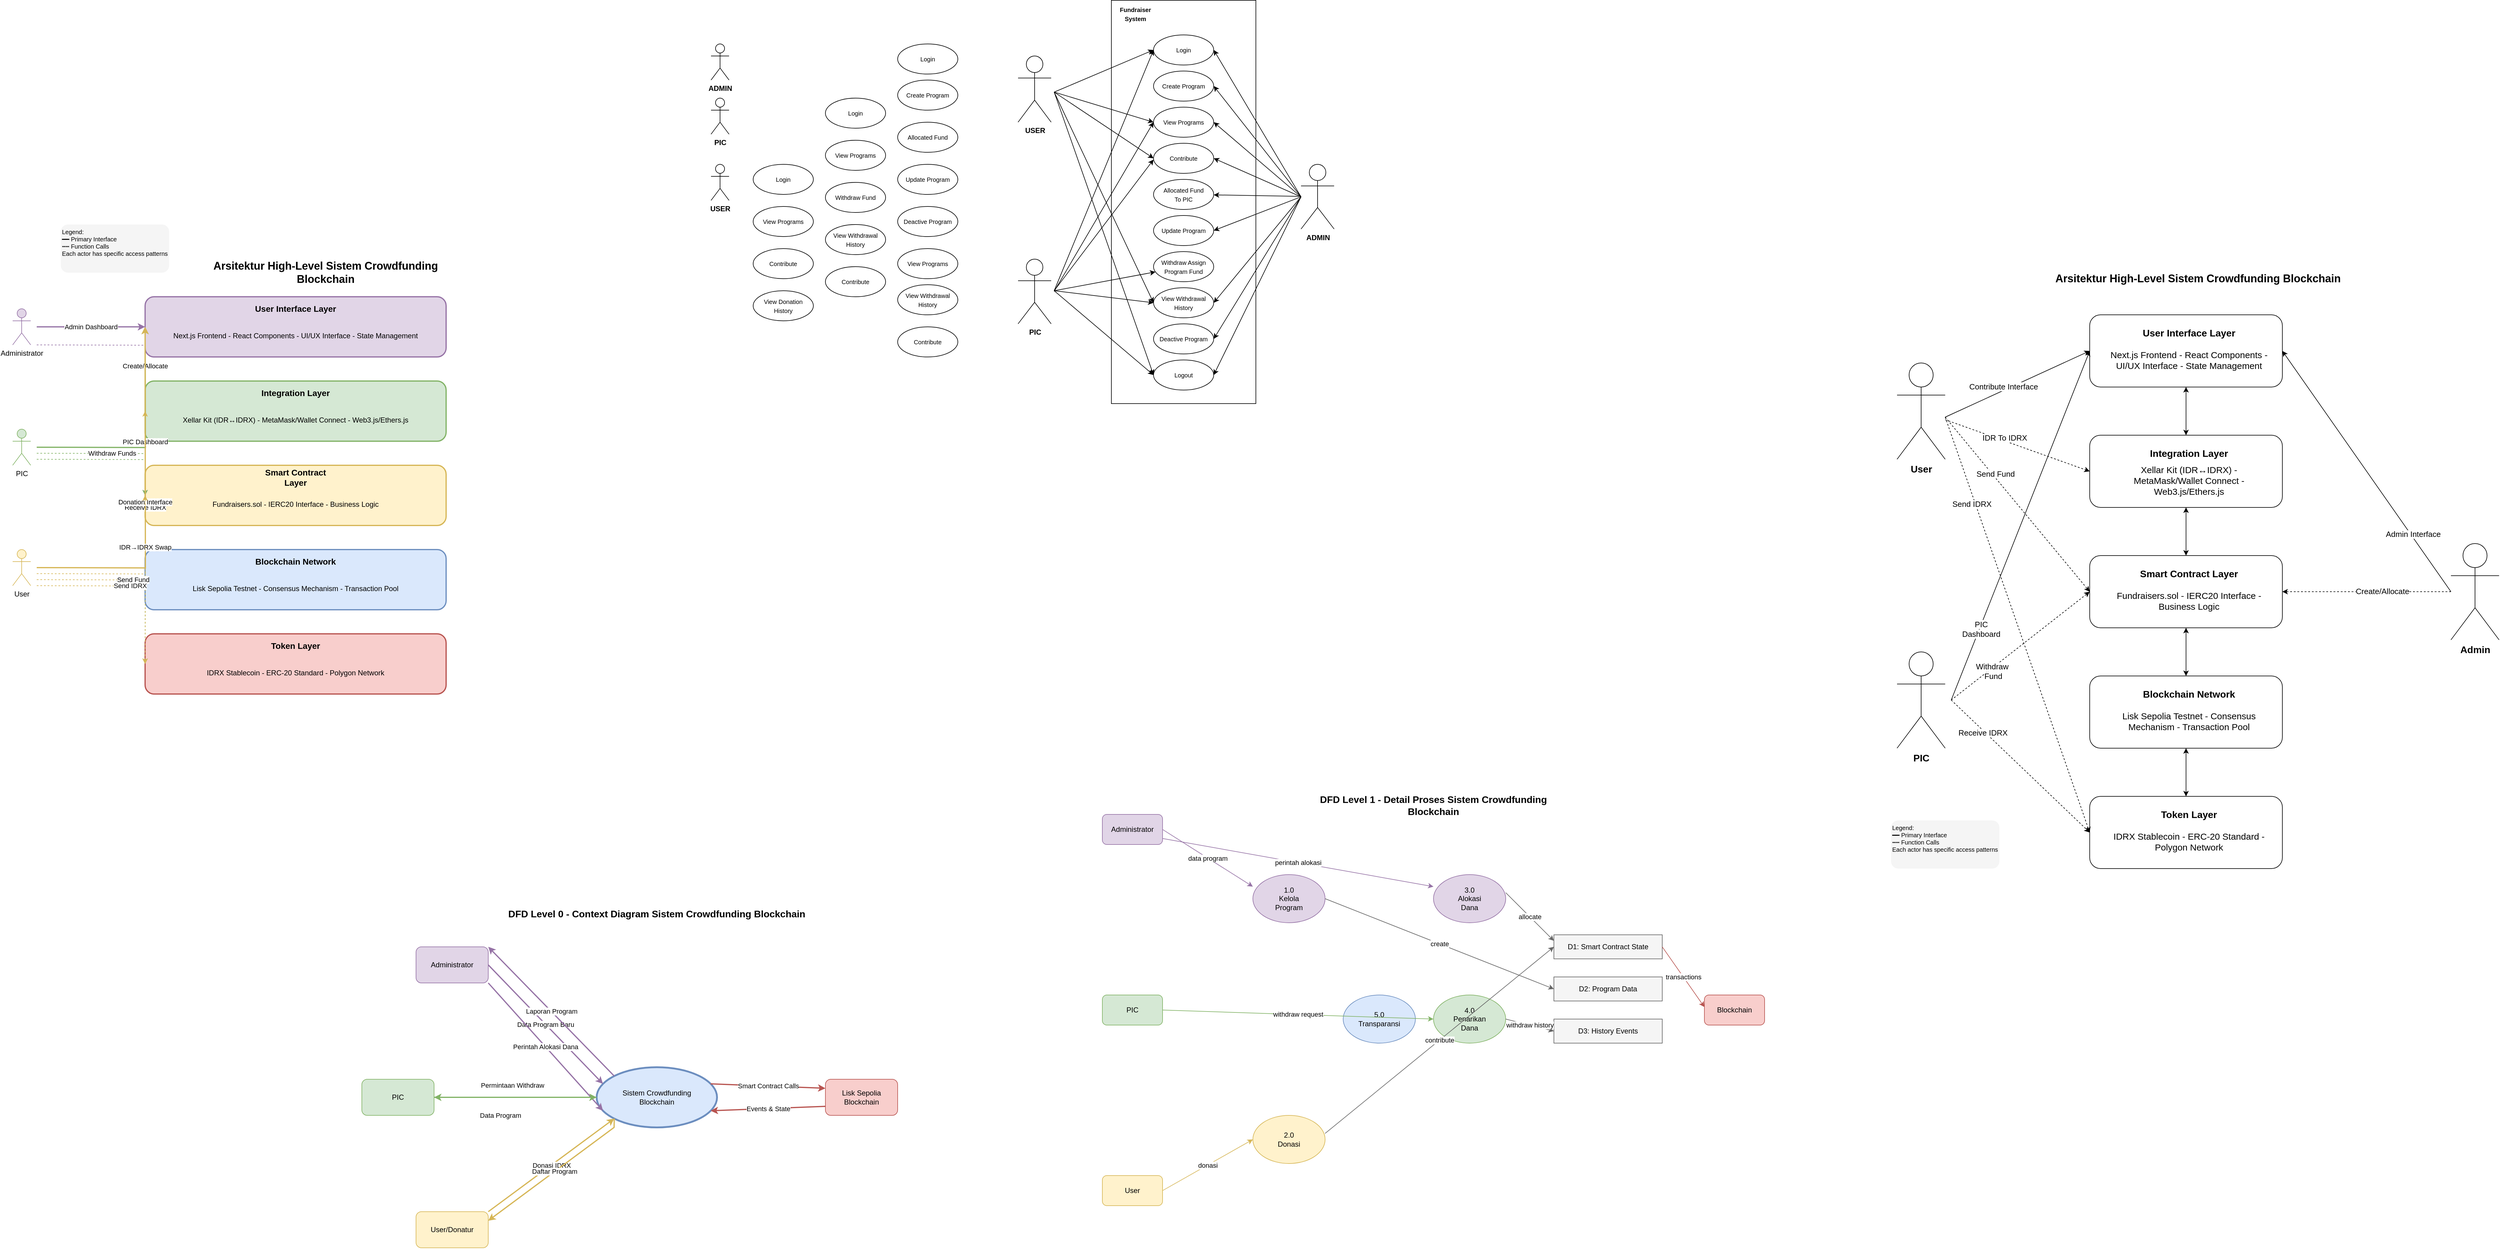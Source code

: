 <mxfile version="27.2.0">
  <diagram name="Page-1" id="a69ojggOQrLxw5PIlHlf">
    <mxGraphModel dx="3215" dy="3785" grid="1" gridSize="10" guides="1" tooltips="1" connect="1" arrows="1" fold="1" page="1" pageScale="1" pageWidth="1100" pageHeight="850" math="0" shadow="0">
      <root>
        <mxCell id="0" />
        <mxCell id="1" parent="0" />
        <mxCell id="KpohPWfmBzLDAnukmlFw-1" value="&lt;b&gt;ADMIN&lt;/b&gt;" style="shape=umlActor;verticalLabelPosition=bottom;verticalAlign=top;html=1;outlineConnect=0;" vertex="1" parent="1">
          <mxGeometry x="330" y="170" width="30" height="60" as="geometry" />
        </mxCell>
        <mxCell id="KpohPWfmBzLDAnukmlFw-2" value="&lt;b&gt;PIC&lt;/b&gt;" style="shape=umlActor;verticalLabelPosition=bottom;verticalAlign=top;html=1;outlineConnect=0;" vertex="1" parent="1">
          <mxGeometry x="330" y="260" width="30" height="60" as="geometry" />
        </mxCell>
        <mxCell id="KpohPWfmBzLDAnukmlFw-3" value="&lt;b&gt;USER&lt;/b&gt;" style="shape=umlActor;verticalLabelPosition=bottom;verticalAlign=top;html=1;outlineConnect=0;" vertex="1" parent="1">
          <mxGeometry x="330" y="370" width="30" height="60" as="geometry" />
        </mxCell>
        <mxCell id="KpohPWfmBzLDAnukmlFw-4" value="&lt;font style=&quot;font-size: 10px;&quot;&gt;View Programs&lt;/font&gt;" style="ellipse;whiteSpace=wrap;html=1;" vertex="1" parent="1">
          <mxGeometry x="400" y="440" width="100" height="50" as="geometry" />
        </mxCell>
        <mxCell id="KpohPWfmBzLDAnukmlFw-5" value="&lt;font style=&quot;font-size: 10px;&quot;&gt;Contribute&lt;/font&gt;" style="ellipse;whiteSpace=wrap;html=1;" vertex="1" parent="1">
          <mxGeometry x="400" y="510" width="100" height="50" as="geometry" />
        </mxCell>
        <mxCell id="KpohPWfmBzLDAnukmlFw-6" value="&lt;font style=&quot;font-size: 10px;&quot;&gt;View Donation&lt;/font&gt;&lt;div&gt;&lt;font style=&quot;font-size: 10px;&quot;&gt;History&lt;/font&gt;&lt;/div&gt;" style="ellipse;whiteSpace=wrap;html=1;" vertex="1" parent="1">
          <mxGeometry x="400" y="580" width="100" height="50" as="geometry" />
        </mxCell>
        <mxCell id="KpohPWfmBzLDAnukmlFw-7" value="&lt;font style=&quot;font-size: 10px;&quot;&gt;Login&lt;/font&gt;" style="ellipse;whiteSpace=wrap;html=1;" vertex="1" parent="1">
          <mxGeometry x="400" y="370" width="100" height="50" as="geometry" />
        </mxCell>
        <mxCell id="KpohPWfmBzLDAnukmlFw-8" value="&lt;font style=&quot;font-size: 10px;&quot;&gt;Login&lt;/font&gt;" style="ellipse;whiteSpace=wrap;html=1;" vertex="1" parent="1">
          <mxGeometry x="520" y="260" width="100" height="50" as="geometry" />
        </mxCell>
        <mxCell id="KpohPWfmBzLDAnukmlFw-9" value="&lt;font style=&quot;font-size: 10px;&quot;&gt;View Programs&lt;/font&gt;" style="ellipse;whiteSpace=wrap;html=1;" vertex="1" parent="1">
          <mxGeometry x="520" y="330" width="100" height="50" as="geometry" />
        </mxCell>
        <mxCell id="KpohPWfmBzLDAnukmlFw-10" value="&lt;font style=&quot;font-size: 10px;&quot;&gt;Withdraw Fund&lt;/font&gt;" style="ellipse;whiteSpace=wrap;html=1;" vertex="1" parent="1">
          <mxGeometry x="520" y="400" width="100" height="50" as="geometry" />
        </mxCell>
        <mxCell id="KpohPWfmBzLDAnukmlFw-11" value="&lt;font style=&quot;font-size: 10px;&quot;&gt;View Withdrawal&lt;/font&gt;&lt;div&gt;&lt;font style=&quot;font-size: 10px;&quot;&gt;History&lt;/font&gt;&lt;/div&gt;" style="ellipse;whiteSpace=wrap;html=1;" vertex="1" parent="1">
          <mxGeometry x="520" y="470" width="100" height="50" as="geometry" />
        </mxCell>
        <mxCell id="KpohPWfmBzLDAnukmlFw-12" value="&lt;font style=&quot;font-size: 10px;&quot;&gt;Login&lt;/font&gt;" style="ellipse;whiteSpace=wrap;html=1;" vertex="1" parent="1">
          <mxGeometry x="640" y="170" width="100" height="50" as="geometry" />
        </mxCell>
        <mxCell id="KpohPWfmBzLDAnukmlFw-13" value="&lt;font style=&quot;font-size: 10px;&quot;&gt;Create Program&lt;/font&gt;" style="ellipse;whiteSpace=wrap;html=1;" vertex="1" parent="1">
          <mxGeometry x="640" y="230" width="100" height="50" as="geometry" />
        </mxCell>
        <mxCell id="KpohPWfmBzLDAnukmlFw-14" value="&lt;font style=&quot;font-size: 10px;&quot;&gt;Allocated Fund&lt;/font&gt;" style="ellipse;whiteSpace=wrap;html=1;" vertex="1" parent="1">
          <mxGeometry x="640" y="300" width="100" height="50" as="geometry" />
        </mxCell>
        <mxCell id="KpohPWfmBzLDAnukmlFw-15" value="&lt;font style=&quot;font-size: 10px;&quot;&gt;Update Program&lt;/font&gt;" style="ellipse;whiteSpace=wrap;html=1;" vertex="1" parent="1">
          <mxGeometry x="640" y="370" width="100" height="50" as="geometry" />
        </mxCell>
        <mxCell id="KpohPWfmBzLDAnukmlFw-16" value="&lt;font style=&quot;font-size: 10px;&quot;&gt;Deactive Program&lt;/font&gt;" style="ellipse;whiteSpace=wrap;html=1;" vertex="1" parent="1">
          <mxGeometry x="640" y="440" width="100" height="50" as="geometry" />
        </mxCell>
        <mxCell id="KpohPWfmBzLDAnukmlFw-17" value="&lt;font style=&quot;font-size: 10px;&quot;&gt;View Withdrawal&lt;/font&gt;&lt;div&gt;&lt;font style=&quot;font-size: 10px;&quot;&gt;History&lt;/font&gt;&lt;/div&gt;" style="ellipse;whiteSpace=wrap;html=1;" vertex="1" parent="1">
          <mxGeometry x="640" y="570" width="100" height="50" as="geometry" />
        </mxCell>
        <mxCell id="KpohPWfmBzLDAnukmlFw-18" value="&lt;font style=&quot;font-size: 10px;&quot;&gt;View Programs&lt;/font&gt;" style="ellipse;whiteSpace=wrap;html=1;" vertex="1" parent="1">
          <mxGeometry x="640" y="510" width="100" height="50" as="geometry" />
        </mxCell>
        <mxCell id="KpohPWfmBzLDAnukmlFw-19" value="&lt;font style=&quot;font-size: 10px;&quot;&gt;Contribute&lt;/font&gt;" style="ellipse;whiteSpace=wrap;html=1;" vertex="1" parent="1">
          <mxGeometry x="520" y="540" width="100" height="50" as="geometry" />
        </mxCell>
        <mxCell id="KpohPWfmBzLDAnukmlFw-20" value="&lt;font style=&quot;font-size: 10px;&quot;&gt;Contribute&lt;/font&gt;" style="ellipse;whiteSpace=wrap;html=1;" vertex="1" parent="1">
          <mxGeometry x="640" y="640" width="100" height="50" as="geometry" />
        </mxCell>
        <mxCell id="KpohPWfmBzLDAnukmlFw-25" value="" style="rounded=0;whiteSpace=wrap;html=1;rotation=90;" vertex="1" parent="1">
          <mxGeometry x="780" y="312.51" width="670" height="240" as="geometry" />
        </mxCell>
        <mxCell id="KpohPWfmBzLDAnukmlFw-26" value="&lt;font style=&quot;font-size: 10px;&quot;&gt;Login&lt;/font&gt;" style="ellipse;whiteSpace=wrap;html=1;" vertex="1" parent="1">
          <mxGeometry x="1064.99" y="155" width="100" height="50" as="geometry" />
        </mxCell>
        <mxCell id="KpohPWfmBzLDAnukmlFw-27" value="&lt;font style=&quot;font-size: 10px;&quot;&gt;Create Program&lt;/font&gt;" style="ellipse;whiteSpace=wrap;html=1;" vertex="1" parent="1">
          <mxGeometry x="1064.99" y="215" width="100" height="50" as="geometry" />
        </mxCell>
        <mxCell id="KpohPWfmBzLDAnukmlFw-28" value="&lt;font style=&quot;font-size: 10px;&quot;&gt;View Programs&lt;/font&gt;" style="ellipse;whiteSpace=wrap;html=1;" vertex="1" parent="1">
          <mxGeometry x="1064.99" y="275" width="100" height="50" as="geometry" />
        </mxCell>
        <mxCell id="KpohPWfmBzLDAnukmlFw-29" value="&lt;font style=&quot;font-size: 10px;&quot;&gt;Contribute&lt;/font&gt;" style="ellipse;whiteSpace=wrap;html=1;" vertex="1" parent="1">
          <mxGeometry x="1065" y="335" width="100" height="50" as="geometry" />
        </mxCell>
        <mxCell id="KpohPWfmBzLDAnukmlFw-30" value="&lt;font style=&quot;font-size: 10px;&quot;&gt;Allocated Fund&lt;/font&gt;&lt;div&gt;&lt;span style=&quot;font-size: 10px;&quot;&gt;To PIC&lt;/span&gt;&lt;/div&gt;" style="ellipse;whiteSpace=wrap;html=1;" vertex="1" parent="1">
          <mxGeometry x="1064.99" y="395" width="100" height="50" as="geometry" />
        </mxCell>
        <mxCell id="KpohPWfmBzLDAnukmlFw-33" value="&lt;font style=&quot;font-size: 10px;&quot;&gt;Update Program&lt;/font&gt;" style="ellipse;whiteSpace=wrap;html=1;" vertex="1" parent="1">
          <mxGeometry x="1065" y="455" width="100" height="50" as="geometry" />
        </mxCell>
        <mxCell id="KpohPWfmBzLDAnukmlFw-34" value="&lt;font style=&quot;font-size: 10px;&quot;&gt;Withdraw Assign Program Fund&lt;/font&gt;" style="ellipse;whiteSpace=wrap;html=1;" vertex="1" parent="1">
          <mxGeometry x="1064.99" y="515" width="100" height="50" as="geometry" />
        </mxCell>
        <mxCell id="KpohPWfmBzLDAnukmlFw-36" value="&lt;font style=&quot;font-size: 10px;&quot;&gt;View Withdrawal&lt;/font&gt;&lt;div&gt;&lt;font style=&quot;font-size: 10px;&quot;&gt;History&lt;/font&gt;&lt;/div&gt;" style="ellipse;whiteSpace=wrap;html=1;" vertex="1" parent="1">
          <mxGeometry x="1064.99" y="575" width="100" height="50" as="geometry" />
        </mxCell>
        <mxCell id="KpohPWfmBzLDAnukmlFw-37" value="&lt;font style=&quot;font-size: 10px;&quot;&gt;Deactive Program&lt;/font&gt;" style="ellipse;whiteSpace=wrap;html=1;" vertex="1" parent="1">
          <mxGeometry x="1064.99" y="635" width="100" height="50" as="geometry" />
        </mxCell>
        <mxCell id="KpohPWfmBzLDAnukmlFw-38" value="&lt;font style=&quot;font-size: 10px;&quot;&gt;Logout&lt;/font&gt;" style="ellipse;whiteSpace=wrap;html=1;" vertex="1" parent="1">
          <mxGeometry x="1064.99" y="695" width="100" height="50" as="geometry" />
        </mxCell>
        <mxCell id="KpohPWfmBzLDAnukmlFw-39" value="&lt;b&gt;&lt;font style=&quot;font-size: 10px;&quot;&gt;Fundraiser System&lt;/font&gt;&lt;/b&gt;" style="text;html=1;align=center;verticalAlign=middle;whiteSpace=wrap;rounded=0;" vertex="1" parent="1">
          <mxGeometry x="1004.99" y="105" width="60" height="30" as="geometry" />
        </mxCell>
        <mxCell id="KpohPWfmBzLDAnukmlFw-48" style="rounded=0;orthogonalLoop=1;jettySize=auto;html=1;entryX=1;entryY=0.5;entryDx=0;entryDy=0;" edge="1" parent="1" target="KpohPWfmBzLDAnukmlFw-26">
          <mxGeometry relative="1" as="geometry">
            <mxPoint x="1310" y="424" as="sourcePoint" />
          </mxGeometry>
        </mxCell>
        <mxCell id="KpohPWfmBzLDAnukmlFw-49" style="rounded=0;orthogonalLoop=1;jettySize=auto;html=1;entryX=1;entryY=0.5;entryDx=0;entryDy=0;" edge="1" parent="1" target="KpohPWfmBzLDAnukmlFw-27">
          <mxGeometry relative="1" as="geometry">
            <mxPoint x="1310" y="424" as="sourcePoint" />
          </mxGeometry>
        </mxCell>
        <mxCell id="KpohPWfmBzLDAnukmlFw-51" style="rounded=0;orthogonalLoop=1;jettySize=auto;html=1;entryX=1;entryY=0.5;entryDx=0;entryDy=0;" edge="1" parent="1" target="KpohPWfmBzLDAnukmlFw-29">
          <mxGeometry relative="1" as="geometry">
            <mxPoint x="1310" y="424" as="sourcePoint" />
          </mxGeometry>
        </mxCell>
        <mxCell id="KpohPWfmBzLDAnukmlFw-52" style="rounded=0;orthogonalLoop=1;jettySize=auto;html=1;" edge="1" parent="1" source="KpohPWfmBzLDAnukmlFw-41" target="KpohPWfmBzLDAnukmlFw-30">
          <mxGeometry relative="1" as="geometry" />
        </mxCell>
        <mxCell id="KpohPWfmBzLDAnukmlFw-53" style="rounded=0;orthogonalLoop=1;jettySize=auto;html=1;entryX=1;entryY=0.5;entryDx=0;entryDy=0;" edge="1" parent="1" target="KpohPWfmBzLDAnukmlFw-33">
          <mxGeometry relative="1" as="geometry">
            <mxPoint x="1310" y="424" as="sourcePoint" />
          </mxGeometry>
        </mxCell>
        <mxCell id="KpohPWfmBzLDAnukmlFw-54" style="rounded=0;orthogonalLoop=1;jettySize=auto;html=1;entryX=1;entryY=0.5;entryDx=0;entryDy=0;" edge="1" parent="1" target="KpohPWfmBzLDAnukmlFw-36">
          <mxGeometry relative="1" as="geometry">
            <mxPoint x="1310" y="424" as="sourcePoint" />
          </mxGeometry>
        </mxCell>
        <mxCell id="KpohPWfmBzLDAnukmlFw-55" style="rounded=0;orthogonalLoop=1;jettySize=auto;html=1;entryX=1;entryY=0.5;entryDx=0;entryDy=0;" edge="1" parent="1" target="KpohPWfmBzLDAnukmlFw-37">
          <mxGeometry relative="1" as="geometry">
            <mxPoint x="1310" y="424" as="sourcePoint" />
          </mxGeometry>
        </mxCell>
        <mxCell id="KpohPWfmBzLDAnukmlFw-56" style="rounded=0;orthogonalLoop=1;jettySize=auto;html=1;entryX=1;entryY=0.5;entryDx=0;entryDy=0;" edge="1" parent="1" target="KpohPWfmBzLDAnukmlFw-38">
          <mxGeometry relative="1" as="geometry">
            <mxPoint x="1310" y="424" as="sourcePoint" />
          </mxGeometry>
        </mxCell>
        <mxCell id="KpohPWfmBzLDAnukmlFw-57" style="rounded=0;orthogonalLoop=1;jettySize=auto;html=1;entryX=1;entryY=0.5;entryDx=0;entryDy=0;" edge="1" parent="1" target="KpohPWfmBzLDAnukmlFw-28">
          <mxGeometry relative="1" as="geometry">
            <mxPoint x="1310" y="424" as="sourcePoint" />
          </mxGeometry>
        </mxCell>
        <mxCell id="KpohPWfmBzLDAnukmlFw-41" value="&lt;b&gt;ADMIN&lt;/b&gt;" style="shape=umlActor;verticalLabelPosition=bottom;verticalAlign=top;html=1;outlineConnect=0;" vertex="1" parent="1">
          <mxGeometry x="1310" y="370" width="55" height="107.5" as="geometry" />
        </mxCell>
        <mxCell id="KpohPWfmBzLDAnukmlFw-63" style="rounded=0;orthogonalLoop=1;jettySize=auto;html=1;entryX=0;entryY=0.5;entryDx=0;entryDy=0;" edge="1" parent="1" target="KpohPWfmBzLDAnukmlFw-26">
          <mxGeometry relative="1" as="geometry">
            <mxPoint x="900" y="580" as="sourcePoint" />
          </mxGeometry>
        </mxCell>
        <mxCell id="KpohPWfmBzLDAnukmlFw-64" style="rounded=0;orthogonalLoop=1;jettySize=auto;html=1;entryX=0;entryY=0.5;entryDx=0;entryDy=0;" edge="1" parent="1" target="KpohPWfmBzLDAnukmlFw-28">
          <mxGeometry relative="1" as="geometry">
            <mxPoint x="900" y="581" as="sourcePoint" />
          </mxGeometry>
        </mxCell>
        <mxCell id="KpohPWfmBzLDAnukmlFw-65" style="rounded=0;orthogonalLoop=1;jettySize=auto;html=1;entryX=0;entryY=0.543;entryDx=0;entryDy=0;entryPerimeter=0;" edge="1" parent="1" target="KpohPWfmBzLDAnukmlFw-29">
          <mxGeometry relative="1" as="geometry">
            <mxPoint x="1060" y="360" as="targetPoint" />
            <mxPoint x="900" y="580" as="sourcePoint" />
          </mxGeometry>
        </mxCell>
        <mxCell id="KpohPWfmBzLDAnukmlFw-66" style="rounded=0;orthogonalLoop=1;jettySize=auto;html=1;" edge="1" parent="1" target="KpohPWfmBzLDAnukmlFw-34">
          <mxGeometry relative="1" as="geometry">
            <mxPoint x="900" y="580" as="sourcePoint" />
          </mxGeometry>
        </mxCell>
        <mxCell id="KpohPWfmBzLDAnukmlFw-67" style="rounded=0;orthogonalLoop=1;jettySize=auto;html=1;entryX=0;entryY=0.5;entryDx=0;entryDy=0;" edge="1" parent="1" target="KpohPWfmBzLDAnukmlFw-36">
          <mxGeometry relative="1" as="geometry">
            <mxPoint x="900" y="580" as="sourcePoint" />
          </mxGeometry>
        </mxCell>
        <mxCell id="KpohPWfmBzLDAnukmlFw-68" style="rounded=0;orthogonalLoop=1;jettySize=auto;html=1;entryX=0;entryY=0.5;entryDx=0;entryDy=0;" edge="1" parent="1" target="KpohPWfmBzLDAnukmlFw-38">
          <mxGeometry relative="1" as="geometry">
            <mxPoint x="900" y="580" as="sourcePoint" />
          </mxGeometry>
        </mxCell>
        <mxCell id="KpohPWfmBzLDAnukmlFw-42" value="&lt;b&gt;PIC&lt;/b&gt;" style="shape=umlActor;verticalLabelPosition=bottom;verticalAlign=top;html=1;outlineConnect=0;" vertex="1" parent="1">
          <mxGeometry x="840" y="527.5" width="55" height="107.5" as="geometry" />
        </mxCell>
        <mxCell id="KpohPWfmBzLDAnukmlFw-58" style="rounded=0;orthogonalLoop=1;jettySize=auto;html=1;entryX=0;entryY=0.5;entryDx=0;entryDy=0;" edge="1" parent="1" target="KpohPWfmBzLDAnukmlFw-26">
          <mxGeometry relative="1" as="geometry">
            <mxPoint x="900" y="250" as="sourcePoint" />
          </mxGeometry>
        </mxCell>
        <mxCell id="KpohPWfmBzLDAnukmlFw-59" style="rounded=0;orthogonalLoop=1;jettySize=auto;html=1;entryX=0;entryY=0.5;entryDx=0;entryDy=0;" edge="1" parent="1" target="KpohPWfmBzLDAnukmlFw-28">
          <mxGeometry relative="1" as="geometry">
            <mxPoint x="900" y="250" as="sourcePoint" />
          </mxGeometry>
        </mxCell>
        <mxCell id="KpohPWfmBzLDAnukmlFw-60" style="rounded=0;orthogonalLoop=1;jettySize=auto;html=1;entryX=0;entryY=0.5;entryDx=0;entryDy=0;" edge="1" parent="1" target="KpohPWfmBzLDAnukmlFw-29">
          <mxGeometry relative="1" as="geometry">
            <mxPoint x="900" y="250" as="sourcePoint" />
          </mxGeometry>
        </mxCell>
        <mxCell id="KpohPWfmBzLDAnukmlFw-61" style="rounded=0;orthogonalLoop=1;jettySize=auto;html=1;entryX=0;entryY=0.5;entryDx=0;entryDy=0;" edge="1" parent="1" target="KpohPWfmBzLDAnukmlFw-36">
          <mxGeometry relative="1" as="geometry">
            <mxPoint x="900" y="250" as="sourcePoint" />
          </mxGeometry>
        </mxCell>
        <mxCell id="KpohPWfmBzLDAnukmlFw-62" style="rounded=0;orthogonalLoop=1;jettySize=auto;html=1;entryX=0;entryY=0.5;entryDx=0;entryDy=0;" edge="1" parent="1" target="KpohPWfmBzLDAnukmlFw-38">
          <mxGeometry relative="1" as="geometry">
            <mxPoint x="900" y="250" as="sourcePoint" />
          </mxGeometry>
        </mxCell>
        <mxCell id="KpohPWfmBzLDAnukmlFw-43" value="&lt;b&gt;USER&lt;/b&gt;" style="shape=umlActor;verticalLabelPosition=bottom;verticalAlign=top;html=1;outlineConnect=0;" vertex="1" parent="1">
          <mxGeometry x="840" y="190" width="55" height="110" as="geometry" />
        </mxCell>
        <mxCell id="KpohPWfmBzLDAnukmlFw-103" value="Administrator" style="rounded=1;whiteSpace=wrap;html=1;fillColor=#e1d5e7;strokeColor=#9673a6;" vertex="1" parent="1">
          <mxGeometry x="980" y="1450" width="100" height="50" as="geometry" />
        </mxCell>
        <mxCell id="KpohPWfmBzLDAnukmlFw-104" value="PIC" style="rounded=1;whiteSpace=wrap;html=1;fillColor=#d5e8d4;strokeColor=#82b366;" vertex="1" parent="1">
          <mxGeometry x="980" y="1750" width="100" height="50" as="geometry" />
        </mxCell>
        <mxCell id="KpohPWfmBzLDAnukmlFw-105" value="User" style="rounded=1;whiteSpace=wrap;html=1;fillColor=#fff2cc;strokeColor=#d6b656;" vertex="1" parent="1">
          <mxGeometry x="980" y="2050" width="100" height="50" as="geometry" />
        </mxCell>
        <mxCell id="KpohPWfmBzLDAnukmlFw-106" value="Blockchain" style="rounded=1;whiteSpace=wrap;html=1;fillColor=#f8cecc;strokeColor=#b85450;" vertex="1" parent="1">
          <mxGeometry x="1980" y="1750" width="100" height="50" as="geometry" />
        </mxCell>
        <mxCell id="KpohPWfmBzLDAnukmlFw-107" value="1.0&#xa;Kelola&#xa;Program" style="ellipse;whiteSpace=wrap;html=1;fillColor=#e1d5e7;strokeColor=#9673a6;" vertex="1" parent="1">
          <mxGeometry x="1230" y="1550" width="120" height="80" as="geometry" />
        </mxCell>
        <mxCell id="KpohPWfmBzLDAnukmlFw-108" value="2.0&#xa;Donasi" style="ellipse;whiteSpace=wrap;html=1;fillColor=#fff2cc;strokeColor=#d6b656;" vertex="1" parent="1">
          <mxGeometry x="1230" y="1950" width="120" height="80" as="geometry" />
        </mxCell>
        <mxCell id="KpohPWfmBzLDAnukmlFw-109" value="3.0&#xa;Alokasi&#xa;Dana" style="ellipse;whiteSpace=wrap;html=1;fillColor=#e1d5e7;strokeColor=#9673a6;" vertex="1" parent="1">
          <mxGeometry x="1530" y="1550" width="120" height="80" as="geometry" />
        </mxCell>
        <mxCell id="KpohPWfmBzLDAnukmlFw-110" value="4.0&#xa;Penarikan&#xa;Dana" style="ellipse;whiteSpace=wrap;html=1;fillColor=#d5e8d4;strokeColor=#82b366;" vertex="1" parent="1">
          <mxGeometry x="1530" y="1750" width="120" height="80" as="geometry" />
        </mxCell>
        <mxCell id="KpohPWfmBzLDAnukmlFw-111" value="5.0&#xa;Transparansi" style="ellipse;whiteSpace=wrap;html=1;fillColor=#dae8fc;strokeColor=#6c8ebf;" vertex="1" parent="1">
          <mxGeometry x="1380" y="1750" width="120" height="80" as="geometry" />
        </mxCell>
        <mxCell id="KpohPWfmBzLDAnukmlFw-112" value="D1: Smart Contract State" style="rounded=0;whiteSpace=wrap;html=1;fillColor=#f5f5f5;strokeColor=#666666;" vertex="1" parent="1">
          <mxGeometry x="1730" y="1650" width="180" height="40" as="geometry" />
        </mxCell>
        <mxCell id="KpohPWfmBzLDAnukmlFw-113" value="D2: Program Data" style="rounded=0;whiteSpace=wrap;html=1;fillColor=#f5f5f5;strokeColor=#666666;" vertex="1" parent="1">
          <mxGeometry x="1730" y="1720" width="180" height="40" as="geometry" />
        </mxCell>
        <mxCell id="KpohPWfmBzLDAnukmlFw-114" value="D3: History Events" style="rounded=0;whiteSpace=wrap;html=1;fillColor=#f5f5f5;strokeColor=#666666;" vertex="1" parent="1">
          <mxGeometry x="1730" y="1790" width="180" height="40" as="geometry" />
        </mxCell>
        <mxCell id="KpohPWfmBzLDAnukmlFw-115" value="data program" style="endArrow=classic;html=1;rounded=0;strokeColor=#9673a6;" edge="1" parent="1">
          <mxGeometry width="50" height="50" relative="1" as="geometry">
            <mxPoint x="1080" y="1475" as="sourcePoint" />
            <mxPoint x="1230" y="1570" as="targetPoint" />
          </mxGeometry>
        </mxCell>
        <mxCell id="KpohPWfmBzLDAnukmlFw-116" value="perintah alokasi" style="endArrow=classic;html=1;rounded=0;strokeColor=#9673a6;" edge="1" parent="1">
          <mxGeometry width="50" height="50" relative="1" as="geometry">
            <mxPoint x="1080" y="1490" as="sourcePoint" />
            <mxPoint x="1530" y="1570" as="targetPoint" />
          </mxGeometry>
        </mxCell>
        <mxCell id="KpohPWfmBzLDAnukmlFw-117" value="donasi" style="endArrow=classic;html=1;rounded=0;strokeColor=#d6b656;" edge="1" parent="1">
          <mxGeometry width="50" height="50" relative="1" as="geometry">
            <mxPoint x="1080" y="2075" as="sourcePoint" />
            <mxPoint x="1230" y="1990" as="targetPoint" />
          </mxGeometry>
        </mxCell>
        <mxCell id="KpohPWfmBzLDAnukmlFw-118" value="withdraw request" style="endArrow=classic;html=1;rounded=0;strokeColor=#82b366;" edge="1" parent="1">
          <mxGeometry width="50" height="50" relative="1" as="geometry">
            <mxPoint x="1080" y="1775" as="sourcePoint" />
            <mxPoint x="1530" y="1790" as="targetPoint" />
          </mxGeometry>
        </mxCell>
        <mxCell id="KpohPWfmBzLDAnukmlFw-119" value="create" style="endArrow=classic;html=1;rounded=0;strokeColor=#666666;" edge="1" parent="1">
          <mxGeometry width="50" height="50" relative="1" as="geometry">
            <mxPoint x="1350" y="1590" as="sourcePoint" />
            <mxPoint x="1730" y="1740" as="targetPoint" />
          </mxGeometry>
        </mxCell>
        <mxCell id="KpohPWfmBzLDAnukmlFw-120" value="contribute" style="endArrow=classic;html=1;rounded=0;strokeColor=#666666;" edge="1" parent="1">
          <mxGeometry width="50" height="50" relative="1" as="geometry">
            <mxPoint x="1350" y="1980" as="sourcePoint" />
            <mxPoint x="1730" y="1670" as="targetPoint" />
          </mxGeometry>
        </mxCell>
        <mxCell id="KpohPWfmBzLDAnukmlFw-121" value="allocate" style="endArrow=classic;html=1;rounded=0;strokeColor=#666666;" edge="1" parent="1">
          <mxGeometry width="50" height="50" relative="1" as="geometry">
            <mxPoint x="1650" y="1580" as="sourcePoint" />
            <mxPoint x="1730" y="1660" as="targetPoint" />
          </mxGeometry>
        </mxCell>
        <mxCell id="KpohPWfmBzLDAnukmlFw-122" value="withdraw history" style="endArrow=classic;html=1;rounded=0;strokeColor=#666666;" edge="1" parent="1">
          <mxGeometry width="50" height="50" relative="1" as="geometry">
            <mxPoint x="1650" y="1790" as="sourcePoint" />
            <mxPoint x="1730" y="1810" as="targetPoint" />
          </mxGeometry>
        </mxCell>
        <mxCell id="KpohPWfmBzLDAnukmlFw-123" value="transactions" style="endArrow=classic;html=1;rounded=0;strokeColor=#b85450;" edge="1" parent="1">
          <mxGeometry width="50" height="50" relative="1" as="geometry">
            <mxPoint x="1910" y="1670" as="sourcePoint" />
            <mxPoint x="1980" y="1770" as="targetPoint" />
          </mxGeometry>
        </mxCell>
        <mxCell id="KpohPWfmBzLDAnukmlFw-124" value="DFD Level 1 - Detail Proses Sistem Crowdfunding Blockchain" style="text;html=1;strokeColor=none;fillColor=none;align=center;verticalAlign=middle;whiteSpace=wrap;rounded=0;fontStyle=1;fontSize=16;" vertex="1" parent="1">
          <mxGeometry x="1330" y="1420" width="400" height="30" as="geometry" />
        </mxCell>
        <mxCell id="KpohPWfmBzLDAnukmlFw-125" value="Sistem Crowdfunding&#xa;Blockchain" style="ellipse;whiteSpace=wrap;html=1;fillColor=#dae8fc;strokeColor=#6c8ebf;strokeWidth=3;" vertex="1" parent="1">
          <mxGeometry x="140" y="1870" width="200" height="100" as="geometry" />
        </mxCell>
        <mxCell id="KpohPWfmBzLDAnukmlFw-126" value="Administrator" style="rounded=1;whiteSpace=wrap;html=1;fillColor=#e1d5e7;strokeColor=#9673a6;" vertex="1" parent="1">
          <mxGeometry x="-160" y="1670" width="120" height="60" as="geometry" />
        </mxCell>
        <mxCell id="KpohPWfmBzLDAnukmlFw-127" value="PIC" style="rounded=1;whiteSpace=wrap;html=1;fillColor=#d5e8d4;strokeColor=#82b366;" vertex="1" parent="1">
          <mxGeometry x="-250" y="1890" width="120" height="60" as="geometry" />
        </mxCell>
        <mxCell id="KpohPWfmBzLDAnukmlFw-128" value="User/Donatur" style="rounded=1;whiteSpace=wrap;html=1;fillColor=#fff2cc;strokeColor=#d6b656;" vertex="1" parent="1">
          <mxGeometry x="-160" y="2110" width="120" height="60" as="geometry" />
        </mxCell>
        <mxCell id="KpohPWfmBzLDAnukmlFw-129" value="Lisk Sepolia&#xa;Blockchain" style="rounded=1;whiteSpace=wrap;html=1;fillColor=#f8cecc;strokeColor=#b85450;" vertex="1" parent="1">
          <mxGeometry x="520" y="1890" width="120" height="60" as="geometry" />
        </mxCell>
        <mxCell id="KpohPWfmBzLDAnukmlFw-130" value="Data Program Baru" style="endArrow=classic;html=1;rounded=0;strokeWidth=2;strokeColor=#9673a6;exitX=1;exitY=0.5;exitDx=0;exitDy=0;entryX=0;entryY=0.25;entryDx=0;entryDy=0;" edge="1" parent="1" source="KpohPWfmBzLDAnukmlFw-126" target="KpohPWfmBzLDAnukmlFw-125">
          <mxGeometry relative="1" as="geometry" />
        </mxCell>
        <mxCell id="KpohPWfmBzLDAnukmlFw-131" value="Perintah Alokasi Dana" style="endArrow=classic;html=1;rounded=0;strokeWidth=2;strokeColor=#9673a6;exitX=1;exitY=1;exitDx=0;exitDy=0;entryX=0;entryY=0.75;entryDx=0;entryDy=0;" edge="1" parent="1" source="KpohPWfmBzLDAnukmlFw-126" target="KpohPWfmBzLDAnukmlFw-125">
          <mxGeometry relative="1" as="geometry" />
        </mxCell>
        <mxCell id="KpohPWfmBzLDAnukmlFw-132" value="Laporan Program" style="endArrow=classic;html=1;rounded=0;strokeWidth=2;strokeColor=#9673a6;exitX=0;exitY=0;exitDx=0;exitDy=0;entryX=1;entryY=0;entryDx=0;entryDy=0;" edge="1" parent="1" source="KpohPWfmBzLDAnukmlFw-125" target="KpohPWfmBzLDAnukmlFw-126">
          <mxGeometry relative="1" as="geometry" />
        </mxCell>
        <mxCell id="KpohPWfmBzLDAnukmlFw-133" value="Permintaan Withdraw" style="endArrow=classic;html=1;rounded=0;strokeWidth=2;strokeColor=#82b366;exitX=1;exitY=0.5;exitDx=0;exitDy=0;entryX=0;entryY=0.5;entryDx=0;entryDy=0;" edge="1" parent="1" source="KpohPWfmBzLDAnukmlFw-127" target="KpohPWfmBzLDAnukmlFw-125">
          <mxGeometry x="-0.037" y="20" relative="1" as="geometry">
            <mxPoint as="offset" />
          </mxGeometry>
        </mxCell>
        <mxCell id="KpohPWfmBzLDAnukmlFw-134" value="Data Program" style="endArrow=classic;html=1;rounded=0;strokeWidth=2;strokeColor=#82b366;exitX=0;exitY=0.5;exitDx=0;exitDy=0;entryX=1;entryY=0.5;entryDx=0;entryDy=0;" edge="1" parent="1" source="KpohPWfmBzLDAnukmlFw-125" target="KpohPWfmBzLDAnukmlFw-127">
          <mxGeometry x="0.185" y="30" relative="1" as="geometry">
            <mxPoint as="offset" />
          </mxGeometry>
        </mxCell>
        <mxCell id="KpohPWfmBzLDAnukmlFw-135" value="Donasi IDRX" style="endArrow=classic;html=1;rounded=0;strokeWidth=2;strokeColor=#d6b656;exitX=1;exitY=0;exitDx=0;exitDy=0;entryX=0;entryY=1;entryDx=0;entryDy=0;" edge="1" parent="1" source="KpohPWfmBzLDAnukmlFw-128" target="KpohPWfmBzLDAnukmlFw-125">
          <mxGeometry relative="1" as="geometry" />
        </mxCell>
        <mxCell id="KpohPWfmBzLDAnukmlFw-136" value="Daftar Program" style="endArrow=classic;html=1;rounded=0;strokeWidth=2;strokeColor=#d6b656;exitX=0;exitY=1;exitDx=0;exitDy=0;entryX=1;entryY=0.25;entryDx=0;entryDy=0;" edge="1" parent="1" source="KpohPWfmBzLDAnukmlFw-125" target="KpohPWfmBzLDAnukmlFw-128">
          <mxGeometry relative="1" as="geometry">
            <Array as="points">
              <mxPoint x="169" y="1970" />
            </Array>
          </mxGeometry>
        </mxCell>
        <mxCell id="KpohPWfmBzLDAnukmlFw-137" value="Smart Contract Calls" style="endArrow=classic;html=1;rounded=0;strokeWidth=2;strokeColor=#b85450;exitX=1;exitY=0.25;exitDx=0;exitDy=0;entryX=0;entryY=0.25;entryDx=0;entryDy=0;" edge="1" parent="1" source="KpohPWfmBzLDAnukmlFw-125" target="KpohPWfmBzLDAnukmlFw-129">
          <mxGeometry relative="1" as="geometry" />
        </mxCell>
        <mxCell id="KpohPWfmBzLDAnukmlFw-138" value="Events &amp; State" style="endArrow=classic;html=1;rounded=0;strokeWidth=2;strokeColor=#b85450;exitX=0;exitY=0.75;exitDx=0;exitDy=0;entryX=1;entryY=0.75;entryDx=0;entryDy=0;" edge="1" parent="1" source="KpohPWfmBzLDAnukmlFw-129" target="KpohPWfmBzLDAnukmlFw-125">
          <mxGeometry relative="1" as="geometry" />
        </mxCell>
        <mxCell id="KpohPWfmBzLDAnukmlFw-139" value="DFD Level 0 - Context Diagram Sistem Crowdfunding Blockchain" style="text;html=1;strokeColor=none;fillColor=none;align=center;verticalAlign=middle;whiteSpace=wrap;rounded=0;fontStyle=1;fontSize=16;" vertex="1" parent="1">
          <mxGeometry x="-10" y="1600" width="500" height="30" as="geometry" />
        </mxCell>
        <mxCell id="KpohPWfmBzLDAnukmlFw-169" value="" style="rounded=1;whiteSpace=wrap;html=1;fillColor=#e1d5e7;strokeColor=#9673a6;strokeWidth=2;" vertex="1" parent="1">
          <mxGeometry x="-610" y="590" width="500" height="100" as="geometry" />
        </mxCell>
        <mxCell id="KpohPWfmBzLDAnukmlFw-170" value="User Interface Layer" style="text;html=1;strokeColor=none;fillColor=none;align=center;verticalAlign=middle;whiteSpace=wrap;rounded=0;fontStyle=1;fontSize=14;" vertex="1" parent="1">
          <mxGeometry x="-430" y="600" width="140" height="20" as="geometry" />
        </mxCell>
        <mxCell id="KpohPWfmBzLDAnukmlFw-171" value="Next.js Frontend - React Components - UI/UX Interface - State Management" style="text;html=1;strokeColor=none;fillColor=none;align=center;verticalAlign=middle;whiteSpace=wrap;rounded=0;" vertex="1" parent="1">
          <mxGeometry x="-590" y="630" width="460" height="50" as="geometry" />
        </mxCell>
        <mxCell id="KpohPWfmBzLDAnukmlFw-172" value="" style="rounded=1;whiteSpace=wrap;html=1;fillColor=#d5e8d4;strokeColor=#82b366;strokeWidth=2;" vertex="1" parent="1">
          <mxGeometry x="-610" y="730" width="500" height="100" as="geometry" />
        </mxCell>
        <mxCell id="KpohPWfmBzLDAnukmlFw-173" value="Integration Layer" style="text;html=1;strokeColor=none;fillColor=none;align=center;verticalAlign=middle;whiteSpace=wrap;rounded=0;fontStyle=1;fontSize=14;" vertex="1" parent="1">
          <mxGeometry x="-430" y="740" width="140" height="20" as="geometry" />
        </mxCell>
        <mxCell id="KpohPWfmBzLDAnukmlFw-174" value="Xellar Kit (IDR↔IDRX) - MetaMask/Wallet Connect - Web3.js/Ethers.js" style="text;html=1;strokeColor=none;fillColor=none;align=center;verticalAlign=middle;whiteSpace=wrap;rounded=0;" vertex="1" parent="1">
          <mxGeometry x="-590" y="770" width="460" height="50" as="geometry" />
        </mxCell>
        <mxCell id="KpohPWfmBzLDAnukmlFw-175" value="" style="rounded=1;whiteSpace=wrap;html=1;fillColor=#fff2cc;strokeColor=#d6b656;strokeWidth=2;" vertex="1" parent="1">
          <mxGeometry x="-610" y="870" width="500" height="100" as="geometry" />
        </mxCell>
        <mxCell id="KpohPWfmBzLDAnukmlFw-176" value="Smart Contract Layer" style="text;html=1;strokeColor=none;fillColor=none;align=center;verticalAlign=middle;whiteSpace=wrap;rounded=0;fontStyle=1;fontSize=14;" vertex="1" parent="1">
          <mxGeometry x="-430" y="880" width="140" height="20" as="geometry" />
        </mxCell>
        <mxCell id="KpohPWfmBzLDAnukmlFw-177" value="Fundraisers.sol - IERC20 Interface - Business Logic" style="text;html=1;strokeColor=none;fillColor=none;align=center;verticalAlign=middle;whiteSpace=wrap;rounded=0;" vertex="1" parent="1">
          <mxGeometry x="-590" y="910" width="460" height="50" as="geometry" />
        </mxCell>
        <mxCell id="KpohPWfmBzLDAnukmlFw-178" value="" style="rounded=1;whiteSpace=wrap;html=1;fillColor=#dae8fc;strokeColor=#6c8ebf;strokeWidth=2;" vertex="1" parent="1">
          <mxGeometry x="-610" y="1010" width="500" height="100" as="geometry" />
        </mxCell>
        <mxCell id="KpohPWfmBzLDAnukmlFw-179" value="Blockchain Network" style="text;html=1;strokeColor=none;fillColor=none;align=center;verticalAlign=middle;whiteSpace=wrap;rounded=0;fontStyle=1;fontSize=14;" vertex="1" parent="1">
          <mxGeometry x="-430" y="1020" width="140" height="20" as="geometry" />
        </mxCell>
        <mxCell id="KpohPWfmBzLDAnukmlFw-180" value="Lisk Sepolia Testnet - Consensus Mechanism - Transaction Pool" style="text;html=1;strokeColor=none;fillColor=none;align=center;verticalAlign=middle;whiteSpace=wrap;rounded=0;" vertex="1" parent="1">
          <mxGeometry x="-590" y="1050" width="460" height="50" as="geometry" />
        </mxCell>
        <mxCell id="KpohPWfmBzLDAnukmlFw-181" value="" style="rounded=1;whiteSpace=wrap;html=1;fillColor=#f8cecc;strokeColor=#b85450;strokeWidth=2;" vertex="1" parent="1">
          <mxGeometry x="-610" y="1150" width="500" height="100" as="geometry" />
        </mxCell>
        <mxCell id="KpohPWfmBzLDAnukmlFw-182" value="Token Layer" style="text;html=1;strokeColor=none;fillColor=none;align=center;verticalAlign=middle;whiteSpace=wrap;rounded=0;fontStyle=1;fontSize=14;" vertex="1" parent="1">
          <mxGeometry x="-430" y="1160" width="140" height="20" as="geometry" />
        </mxCell>
        <mxCell id="KpohPWfmBzLDAnukmlFw-183" value="IDRX Stablecoin - ERC-20 Standard - Polygon Network" style="text;html=1;strokeColor=none;fillColor=none;align=center;verticalAlign=middle;whiteSpace=wrap;rounded=0;" vertex="1" parent="1">
          <mxGeometry x="-590" y="1190" width="460" height="50" as="geometry" />
        </mxCell>
        <mxCell id="KpohPWfmBzLDAnukmlFw-184" value="Administrator" style="shape=umlActor;verticalLabelPosition=bottom;verticalAlign=top;html=1;fillColor=#e1d5e7;strokeColor=#9673a6;" vertex="1" parent="1">
          <mxGeometry x="-830" y="610" width="30" height="60" as="geometry" />
        </mxCell>
        <mxCell id="KpohPWfmBzLDAnukmlFw-185" value="PIC" style="shape=umlActor;verticalLabelPosition=bottom;verticalAlign=top;html=1;fillColor=#d5e8d4;strokeColor=#82b366;" vertex="1" parent="1">
          <mxGeometry x="-830" y="810" width="30" height="60" as="geometry" />
        </mxCell>
        <mxCell id="KpohPWfmBzLDAnukmlFw-186" value="User" style="shape=umlActor;verticalLabelPosition=bottom;verticalAlign=top;html=1;fillColor=#fff2cc;strokeColor=#d6b656;" vertex="1" parent="1">
          <mxGeometry x="-830" y="1010" width="30" height="60" as="geometry" />
        </mxCell>
        <mxCell id="KpohPWfmBzLDAnukmlFw-187" value="Admin Dashboard" style="edgeStyle=orthogonalEdgeStyle;rounded=0;orthogonalLoop=1;jettySize=auto;html=1;strokeWidth=2;strokeColor=#9673a6;endArrow=classic;" edge="1" parent="1">
          <mxGeometry relative="1" as="geometry">
            <mxPoint x="-790" y="640" as="sourcePoint" />
            <mxPoint x="-610" y="640" as="targetPoint" />
            <mxPoint as="offset" />
          </mxGeometry>
        </mxCell>
        <mxCell id="KpohPWfmBzLDAnukmlFw-188" value="Create/Allocate" style="edgeStyle=orthogonalEdgeStyle;rounded=0;orthogonalLoop=1;jettySize=auto;html=1;strokeWidth=1;strokeColor=#9673a6;endArrow=classic;dashed=1;" edge="1" parent="1">
          <mxGeometry relative="1" as="geometry">
            <mxPoint x="-790" y="670" as="sourcePoint" />
            <mxPoint x="-610" y="920" as="targetPoint" />
            <mxPoint as="offset" />
          </mxGeometry>
        </mxCell>
        <mxCell id="KpohPWfmBzLDAnukmlFw-189" value="PIC Dashboard" style="edgeStyle=orthogonalEdgeStyle;rounded=0;orthogonalLoop=1;jettySize=auto;html=1;strokeWidth=2;strokeColor=#82b366;endArrow=classic;" edge="1" parent="1">
          <mxGeometry relative="1" as="geometry">
            <mxPoint x="-790" y="840" as="sourcePoint" />
            <mxPoint x="-610" y="640" as="targetPoint" />
            <mxPoint as="offset" />
          </mxGeometry>
        </mxCell>
        <mxCell id="KpohPWfmBzLDAnukmlFw-190" value="Withdraw Funds" style="edgeStyle=orthogonalEdgeStyle;rounded=0;orthogonalLoop=1;jettySize=auto;html=1;strokeWidth=1;strokeColor=#82b366;endArrow=classic;dashed=1;" edge="1" parent="1">
          <mxGeometry relative="1" as="geometry">
            <mxPoint x="-790" y="850" as="sourcePoint" />
            <mxPoint x="-610" y="920" as="targetPoint" />
            <mxPoint as="offset" />
          </mxGeometry>
        </mxCell>
        <mxCell id="KpohPWfmBzLDAnukmlFw-191" value="Receive IDRX" style="edgeStyle=orthogonalEdgeStyle;rounded=0;orthogonalLoop=1;jettySize=auto;html=1;strokeWidth=1;strokeColor=#82b366;endArrow=classic;dashed=1;" edge="1" parent="1">
          <mxGeometry relative="1" as="geometry">
            <mxPoint x="-790" y="860" as="sourcePoint" />
            <mxPoint x="-610" y="1200" as="targetPoint" />
            <mxPoint as="offset" />
          </mxGeometry>
        </mxCell>
        <mxCell id="KpohPWfmBzLDAnukmlFw-192" value="Donation Interface" style="edgeStyle=orthogonalEdgeStyle;rounded=0;orthogonalLoop=1;jettySize=auto;html=1;strokeWidth=2;strokeColor=#d6b656;endArrow=classic;" edge="1" parent="1">
          <mxGeometry relative="1" as="geometry">
            <mxPoint x="-790" y="1040" as="sourcePoint" />
            <mxPoint x="-610" y="640" as="targetPoint" />
            <mxPoint as="offset" />
          </mxGeometry>
        </mxCell>
        <mxCell id="KpohPWfmBzLDAnukmlFw-193" value="IDR→IDRX Swap" style="edgeStyle=orthogonalEdgeStyle;rounded=0;orthogonalLoop=1;jettySize=auto;html=1;strokeWidth=1;strokeColor=#d6b656;endArrow=classic;dashed=1;" edge="1" parent="1">
          <mxGeometry relative="1" as="geometry">
            <mxPoint x="-790" y="1050" as="sourcePoint" />
            <mxPoint x="-610" y="780" as="targetPoint" />
            <mxPoint as="offset" />
          </mxGeometry>
        </mxCell>
        <mxCell id="KpohPWfmBzLDAnukmlFw-194" value="Send Fund" style="edgeStyle=orthogonalEdgeStyle;rounded=0;orthogonalLoop=1;jettySize=auto;html=1;strokeWidth=1;strokeColor=#d6b656;endArrow=classic;dashed=1;" edge="1" parent="1">
          <mxGeometry relative="1" as="geometry">
            <mxPoint x="-790" y="1060" as="sourcePoint" />
            <mxPoint x="-610" y="920" as="targetPoint" />
            <mxPoint as="offset" />
          </mxGeometry>
        </mxCell>
        <mxCell id="KpohPWfmBzLDAnukmlFw-195" value="Send IDRX" style="edgeStyle=orthogonalEdgeStyle;rounded=0;orthogonalLoop=1;jettySize=auto;html=1;strokeWidth=1;strokeColor=#d6b656;endArrow=classic;dashed=1;" edge="1" parent="1">
          <mxGeometry relative="1" as="geometry">
            <mxPoint x="-790" y="1070" as="sourcePoint" />
            <mxPoint x="-610" y="1200" as="targetPoint" />
            <mxPoint as="offset" />
          </mxGeometry>
        </mxCell>
        <mxCell id="KpohPWfmBzLDAnukmlFw-196" value="Arsitektur High-Level Sistem Crowdfunding Blockchain" style="text;html=1;strokeColor=none;fillColor=none;align=center;verticalAlign=middle;whiteSpace=wrap;rounded=0;fontStyle=1;fontSize=18;" vertex="1" parent="1">
          <mxGeometry x="-510" y="530" width="400" height="40" as="geometry" />
        </mxCell>
        <mxCell id="KpohPWfmBzLDAnukmlFw-197" value="Legend:&#xa;━━ Primary Interface&#xa;┅┅ Function Calls&#xa;Each actor has specific access patterns" style="text;html=1;strokeColor=none;fillColor=#f5f5f5;align=left;verticalAlign=top;whiteSpace=wrap;rounded=1;fontSize=10;" vertex="1" parent="1">
          <mxGeometry x="-750" y="470" width="180" height="80" as="geometry" />
        </mxCell>
        <mxCell id="KpohPWfmBzLDAnukmlFw-198" value="Legend:&#xa;━━ Primary Interface&#xa;┅┅ Function Calls&#xa;Each actor has specific access patterns" style="text;html=1;strokeColor=none;fillColor=#f5f5f5;align=left;verticalAlign=top;whiteSpace=wrap;rounded=1;fontSize=10;" vertex="1" parent="1">
          <mxGeometry x="2290" y="1460" width="180" height="80" as="geometry" />
        </mxCell>
        <mxCell id="KpohPWfmBzLDAnukmlFw-199" style="edgeStyle=orthogonalEdgeStyle;rounded=0;orthogonalLoop=1;jettySize=auto;html=1;exitX=0.5;exitY=1;exitDx=0;exitDy=0;entryX=0.5;entryY=0;entryDx=0;entryDy=0;" edge="1" parent="1" source="KpohPWfmBzLDAnukmlFw-200" target="KpohPWfmBzLDAnukmlFw-206">
          <mxGeometry relative="1" as="geometry" />
        </mxCell>
        <mxCell id="KpohPWfmBzLDAnukmlFw-200" value="" style="rounded=1;whiteSpace=wrap;html=1;" vertex="1" parent="1">
          <mxGeometry x="2620" y="620" width="320" height="120" as="geometry" />
        </mxCell>
        <mxCell id="KpohPWfmBzLDAnukmlFw-201" value="Arsitektur High-Level Sistem Crowdfunding Blockchain" style="text;html=1;strokeColor=none;fillColor=none;align=center;verticalAlign=middle;whiteSpace=wrap;rounded=0;fontStyle=1;fontSize=18;" vertex="1" parent="1">
          <mxGeometry x="2540" y="540" width="520" height="40" as="geometry" />
        </mxCell>
        <mxCell id="KpohPWfmBzLDAnukmlFw-202" value="&lt;font style=&quot;font-size: 16px;&quot;&gt;User Interface Layer&lt;/font&gt;" style="text;html=1;strokeColor=none;fillColor=none;align=center;verticalAlign=middle;whiteSpace=wrap;rounded=0;fontStyle=1;fontSize=14;" vertex="1" parent="1">
          <mxGeometry x="2670" y="640" width="230" height="20" as="geometry" />
        </mxCell>
        <mxCell id="KpohPWfmBzLDAnukmlFw-203" value="&lt;font style=&quot;font-size: 15px;&quot;&gt;Next.js Frontend - React Components - UI/UX Interface - State Management&lt;/font&gt;" style="text;html=1;strokeColor=none;fillColor=none;align=center;verticalAlign=middle;whiteSpace=wrap;rounded=0;" vertex="1" parent="1">
          <mxGeometry x="2645" y="670" width="280" height="50" as="geometry" />
        </mxCell>
        <mxCell id="KpohPWfmBzLDAnukmlFw-204" style="edgeStyle=orthogonalEdgeStyle;rounded=0;orthogonalLoop=1;jettySize=auto;html=1;entryX=0.5;entryY=1;entryDx=0;entryDy=0;" edge="1" parent="1" source="KpohPWfmBzLDAnukmlFw-206" target="KpohPWfmBzLDAnukmlFw-200">
          <mxGeometry relative="1" as="geometry" />
        </mxCell>
        <mxCell id="KpohPWfmBzLDAnukmlFw-205" style="edgeStyle=orthogonalEdgeStyle;rounded=0;orthogonalLoop=1;jettySize=auto;html=1;" edge="1" parent="1" source="KpohPWfmBzLDAnukmlFw-206" target="KpohPWfmBzLDAnukmlFw-211">
          <mxGeometry relative="1" as="geometry" />
        </mxCell>
        <mxCell id="KpohPWfmBzLDAnukmlFw-206" value="" style="rounded=1;whiteSpace=wrap;html=1;" vertex="1" parent="1">
          <mxGeometry x="2620" y="820" width="320" height="120" as="geometry" />
        </mxCell>
        <mxCell id="KpohPWfmBzLDAnukmlFw-207" value="&lt;font style=&quot;font-size: 16px;&quot;&gt;Integration Layer&lt;/font&gt;" style="text;html=1;strokeColor=none;fillColor=none;align=center;verticalAlign=middle;whiteSpace=wrap;rounded=0;fontStyle=1;fontSize=14;" vertex="1" parent="1">
          <mxGeometry x="2670" y="840" width="230" height="20" as="geometry" />
        </mxCell>
        <mxCell id="KpohPWfmBzLDAnukmlFw-208" value="&lt;font style=&quot;font-size: 15px;&quot;&gt;Xellar Kit (IDR↔IDRX) - MetaMask/Wallet Connect - Web3.js/Ethers.js&lt;/font&gt;" style="text;html=1;strokeColor=none;fillColor=none;align=center;verticalAlign=middle;whiteSpace=wrap;rounded=0;" vertex="1" parent="1">
          <mxGeometry x="2645" y="870" width="280" height="50" as="geometry" />
        </mxCell>
        <mxCell id="KpohPWfmBzLDAnukmlFw-209" style="edgeStyle=orthogonalEdgeStyle;rounded=0;orthogonalLoop=1;jettySize=auto;html=1;entryX=0.5;entryY=1;entryDx=0;entryDy=0;" edge="1" parent="1" source="KpohPWfmBzLDAnukmlFw-211" target="KpohPWfmBzLDAnukmlFw-206">
          <mxGeometry relative="1" as="geometry" />
        </mxCell>
        <mxCell id="KpohPWfmBzLDAnukmlFw-210" style="edgeStyle=orthogonalEdgeStyle;rounded=0;orthogonalLoop=1;jettySize=auto;html=1;" edge="1" parent="1" source="KpohPWfmBzLDAnukmlFw-211" target="KpohPWfmBzLDAnukmlFw-216">
          <mxGeometry relative="1" as="geometry" />
        </mxCell>
        <mxCell id="KpohPWfmBzLDAnukmlFw-211" value="" style="rounded=1;whiteSpace=wrap;html=1;" vertex="1" parent="1">
          <mxGeometry x="2620" y="1020" width="320" height="120" as="geometry" />
        </mxCell>
        <mxCell id="KpohPWfmBzLDAnukmlFw-212" value="&lt;font style=&quot;font-size: 16px;&quot;&gt;Smart Contract Layer&lt;/font&gt;" style="text;html=1;strokeColor=none;fillColor=none;align=center;verticalAlign=middle;whiteSpace=wrap;rounded=0;fontStyle=1;fontSize=14;" vertex="1" parent="1">
          <mxGeometry x="2670" y="1040" width="230" height="20" as="geometry" />
        </mxCell>
        <mxCell id="KpohPWfmBzLDAnukmlFw-213" value="&lt;font style=&quot;font-size: 15px;&quot;&gt;Fundraisers.sol - IERC20 Interface - Business Logic&lt;/font&gt;" style="text;html=1;strokeColor=none;fillColor=none;align=center;verticalAlign=middle;whiteSpace=wrap;rounded=0;" vertex="1" parent="1">
          <mxGeometry x="2645" y="1070" width="280" height="50" as="geometry" />
        </mxCell>
        <mxCell id="KpohPWfmBzLDAnukmlFw-214" style="edgeStyle=orthogonalEdgeStyle;rounded=0;orthogonalLoop=1;jettySize=auto;html=1;entryX=0.5;entryY=1;entryDx=0;entryDy=0;" edge="1" parent="1" source="KpohPWfmBzLDAnukmlFw-216" target="KpohPWfmBzLDAnukmlFw-211">
          <mxGeometry relative="1" as="geometry" />
        </mxCell>
        <mxCell id="KpohPWfmBzLDAnukmlFw-215" style="edgeStyle=orthogonalEdgeStyle;rounded=0;orthogonalLoop=1;jettySize=auto;html=1;entryX=0.5;entryY=0;entryDx=0;entryDy=0;" edge="1" parent="1" source="KpohPWfmBzLDAnukmlFw-216" target="KpohPWfmBzLDAnukmlFw-220">
          <mxGeometry relative="1" as="geometry" />
        </mxCell>
        <mxCell id="KpohPWfmBzLDAnukmlFw-216" value="" style="rounded=1;whiteSpace=wrap;html=1;" vertex="1" parent="1">
          <mxGeometry x="2620" y="1220" width="320" height="120" as="geometry" />
        </mxCell>
        <mxCell id="KpohPWfmBzLDAnukmlFw-217" value="&lt;font style=&quot;font-size: 16px;&quot;&gt;Blockchain Network&lt;/font&gt;" style="text;html=1;strokeColor=none;fillColor=none;align=center;verticalAlign=middle;whiteSpace=wrap;rounded=0;fontStyle=1;fontSize=14;" vertex="1" parent="1">
          <mxGeometry x="2670" y="1240" width="230" height="20" as="geometry" />
        </mxCell>
        <mxCell id="KpohPWfmBzLDAnukmlFw-218" value="&lt;font style=&quot;font-size: 15px;&quot;&gt;Lisk Sepolia Testnet - Consensus Mechanism - Transaction Pool&lt;/font&gt;" style="text;html=1;strokeColor=none;fillColor=none;align=center;verticalAlign=middle;whiteSpace=wrap;rounded=0;" vertex="1" parent="1">
          <mxGeometry x="2645" y="1270" width="280" height="50" as="geometry" />
        </mxCell>
        <mxCell id="KpohPWfmBzLDAnukmlFw-219" style="edgeStyle=orthogonalEdgeStyle;rounded=0;orthogonalLoop=1;jettySize=auto;html=1;entryX=0.5;entryY=1;entryDx=0;entryDy=0;" edge="1" parent="1" source="KpohPWfmBzLDAnukmlFw-220" target="KpohPWfmBzLDAnukmlFw-216">
          <mxGeometry relative="1" as="geometry" />
        </mxCell>
        <mxCell id="KpohPWfmBzLDAnukmlFw-220" value="" style="rounded=1;whiteSpace=wrap;html=1;" vertex="1" parent="1">
          <mxGeometry x="2620" y="1420" width="320" height="120" as="geometry" />
        </mxCell>
        <mxCell id="KpohPWfmBzLDAnukmlFw-221" value="&lt;font style=&quot;font-size: 16px;&quot;&gt;Token Layer&lt;/font&gt;" style="text;html=1;strokeColor=none;fillColor=none;align=center;verticalAlign=middle;whiteSpace=wrap;rounded=0;fontStyle=1;fontSize=14;" vertex="1" parent="1">
          <mxGeometry x="2670" y="1440" width="230" height="20" as="geometry" />
        </mxCell>
        <mxCell id="KpohPWfmBzLDAnukmlFw-222" value="&lt;font style=&quot;font-size: 15px;&quot;&gt;IDRX Stablecoin - ERC-20 Standard - Polygon Network&lt;/font&gt;" style="text;html=1;strokeColor=none;fillColor=none;align=center;verticalAlign=middle;whiteSpace=wrap;rounded=0;" vertex="1" parent="1">
          <mxGeometry x="2645" y="1470" width="280" height="50" as="geometry" />
        </mxCell>
        <mxCell id="KpohPWfmBzLDAnukmlFw-223" style="rounded=0;orthogonalLoop=1;jettySize=auto;html=1;entryX=0;entryY=0.5;entryDx=0;entryDy=0;" edge="1" parent="1" target="KpohPWfmBzLDAnukmlFw-200">
          <mxGeometry relative="1" as="geometry">
            <mxPoint x="2380" y="790" as="sourcePoint" />
          </mxGeometry>
        </mxCell>
        <mxCell id="KpohPWfmBzLDAnukmlFw-224" style="rounded=0;orthogonalLoop=1;jettySize=auto;html=1;dashed=1;entryX=0;entryY=0.5;entryDx=0;entryDy=0;" edge="1" parent="1" source="KpohPWfmBzLDAnukmlFw-227" target="KpohPWfmBzLDAnukmlFw-206">
          <mxGeometry relative="1" as="geometry" />
        </mxCell>
        <mxCell id="KpohPWfmBzLDAnukmlFw-225" style="rounded=0;orthogonalLoop=1;jettySize=auto;html=1;entryX=0;entryY=0.5;entryDx=0;entryDy=0;dashed=1;" edge="1" parent="1" target="KpohPWfmBzLDAnukmlFw-211">
          <mxGeometry relative="1" as="geometry">
            <mxPoint x="2380" y="790" as="sourcePoint" />
          </mxGeometry>
        </mxCell>
        <mxCell id="KpohPWfmBzLDAnukmlFw-226" style="rounded=0;orthogonalLoop=1;jettySize=auto;html=1;entryX=0;entryY=0.5;entryDx=0;entryDy=0;dashed=1;" edge="1" parent="1" target="KpohPWfmBzLDAnukmlFw-220">
          <mxGeometry relative="1" as="geometry">
            <mxPoint x="2380" y="790" as="sourcePoint" />
          </mxGeometry>
        </mxCell>
        <mxCell id="KpohPWfmBzLDAnukmlFw-227" value="&lt;font style=&quot;font-size: 16px;&quot;&gt;&lt;b&gt;User&lt;/b&gt;&lt;/font&gt;" style="shape=umlActor;verticalLabelPosition=bottom;verticalAlign=top;html=1;fillColor=default;strokeColor=light-dark(#000000, #6d5100);" vertex="1" parent="1">
          <mxGeometry x="2300" y="700" width="80" height="160" as="geometry" />
        </mxCell>
        <mxCell id="KpohPWfmBzLDAnukmlFw-228" style="rounded=0;orthogonalLoop=1;jettySize=auto;html=1;entryX=0;entryY=0.5;entryDx=0;entryDy=0;" edge="1" parent="1" target="KpohPWfmBzLDAnukmlFw-200">
          <mxGeometry relative="1" as="geometry">
            <mxPoint x="2390" y="1260" as="sourcePoint" />
          </mxGeometry>
        </mxCell>
        <mxCell id="KpohPWfmBzLDAnukmlFw-229" style="rounded=0;orthogonalLoop=1;jettySize=auto;html=1;entryX=0;entryY=0.5;entryDx=0;entryDy=0;dashed=1;" edge="1" parent="1" target="KpohPWfmBzLDAnukmlFw-220">
          <mxGeometry relative="1" as="geometry">
            <mxPoint x="2390" y="1260" as="sourcePoint" />
          </mxGeometry>
        </mxCell>
        <mxCell id="KpohPWfmBzLDAnukmlFw-230" style="rounded=0;orthogonalLoop=1;jettySize=auto;html=1;entryX=0;entryY=0.5;entryDx=0;entryDy=0;dashed=1;" edge="1" parent="1" target="KpohPWfmBzLDAnukmlFw-211">
          <mxGeometry relative="1" as="geometry">
            <mxPoint x="2390" y="1260" as="sourcePoint" />
          </mxGeometry>
        </mxCell>
        <mxCell id="KpohPWfmBzLDAnukmlFw-231" value="&lt;font style=&quot;font-size: 16px;&quot;&gt;&lt;b&gt;PIC&lt;/b&gt;&lt;/font&gt;" style="shape=umlActor;verticalLabelPosition=bottom;verticalAlign=top;html=1;fillColor=default;strokeColor=light-dark(#000000, #6d5100);" vertex="1" parent="1">
          <mxGeometry x="2300" y="1180" width="80" height="160" as="geometry" />
        </mxCell>
        <mxCell id="KpohPWfmBzLDAnukmlFw-232" style="rounded=0;orthogonalLoop=1;jettySize=auto;html=1;entryX=1;entryY=0.5;entryDx=0;entryDy=0;" edge="1" parent="1" target="KpohPWfmBzLDAnukmlFw-200">
          <mxGeometry relative="1" as="geometry">
            <mxPoint x="3220" y="1080" as="sourcePoint" />
          </mxGeometry>
        </mxCell>
        <mxCell id="KpohPWfmBzLDAnukmlFw-233" style="edgeStyle=orthogonalEdgeStyle;rounded=0;orthogonalLoop=1;jettySize=auto;html=1;entryX=1;entryY=0.5;entryDx=0;entryDy=0;dashed=1;" edge="1" parent="1" source="KpohPWfmBzLDAnukmlFw-234" target="KpohPWfmBzLDAnukmlFw-211">
          <mxGeometry relative="1" as="geometry" />
        </mxCell>
        <mxCell id="KpohPWfmBzLDAnukmlFw-234" value="&lt;span style=&quot;font-size: 16px;&quot;&gt;&lt;b&gt;Admin&lt;/b&gt;&lt;/span&gt;" style="shape=umlActor;verticalLabelPosition=bottom;verticalAlign=top;html=1;fillColor=default;strokeColor=light-dark(#000000, #6d5100);" vertex="1" parent="1">
          <mxGeometry x="3220" y="1000" width="80" height="160" as="geometry" />
        </mxCell>
        <mxCell id="KpohPWfmBzLDAnukmlFw-235" value="&lt;span style=&quot;color: rgb(0, 0, 0); font-family: Helvetica; font-style: normal; font-variant-ligatures: normal; font-variant-caps: normal; font-weight: 400; letter-spacing: normal; orphans: 2; text-align: center; text-indent: 0px; text-transform: none; widows: 2; word-spacing: 0px; -webkit-text-stroke-width: 0px; white-space: nowrap; background-color: rgb(255, 255, 255); text-decoration-thickness: initial; text-decoration-style: initial; text-decoration-color: initial; float: none; display: inline !important;&quot;&gt;&lt;font style=&quot;font-size: 13px;&quot;&gt;Send IDRX&lt;/font&gt;&lt;/span&gt;" style="text;whiteSpace=wrap;html=1;" vertex="1" parent="1">
          <mxGeometry x="2390" y="920" width="80" height="40" as="geometry" />
        </mxCell>
        <mxCell id="KpohPWfmBzLDAnukmlFw-236" value="&lt;span style=&quot;color: rgb(0, 0, 0); font-family: Helvetica; font-style: normal; font-variant-ligatures: normal; font-variant-caps: normal; font-weight: 400; letter-spacing: normal; orphans: 2; text-align: center; text-indent: 0px; text-transform: none; widows: 2; word-spacing: 0px; -webkit-text-stroke-width: 0px; white-space: nowrap; background-color: rgb(255, 255, 255); text-decoration-thickness: initial; text-decoration-style: initial; text-decoration-color: initial; float: none; display: inline !important;&quot;&gt;&lt;font style=&quot;font-size: 13px;&quot;&gt;Send Fund&lt;/font&gt;&lt;/span&gt;" style="text;whiteSpace=wrap;html=1;" vertex="1" parent="1">
          <mxGeometry x="2430" y="870" width="80" height="40" as="geometry" />
        </mxCell>
        <mxCell id="KpohPWfmBzLDAnukmlFw-237" value="&lt;span style=&quot;color: rgb(0, 0, 0); font-family: Helvetica; font-style: normal; font-variant-ligatures: normal; font-variant-caps: normal; font-weight: 400; letter-spacing: normal; orphans: 2; text-align: center; text-indent: 0px; text-transform: none; widows: 2; word-spacing: 0px; -webkit-text-stroke-width: 0px; white-space: nowrap; background-color: rgb(255, 255, 255); text-decoration-thickness: initial; text-decoration-style: initial; text-decoration-color: initial; float: none; display: inline !important;&quot;&gt;&lt;font style=&quot;font-size: 13px;&quot;&gt;IDR To IDRX&lt;/font&gt;&lt;/span&gt;" style="text;whiteSpace=wrap;html=1;" vertex="1" parent="1">
          <mxGeometry x="2440" y="810" width="70" height="40" as="geometry" />
        </mxCell>
        <mxCell id="KpohPWfmBzLDAnukmlFw-238" value="&lt;div style=&quot;text-align: center;&quot;&gt;&lt;span style=&quot;font-size: 13px; text-wrap-mode: nowrap; background-color: rgb(255, 255, 255);&quot;&gt;Contribute Interface&lt;/span&gt;&lt;/div&gt;" style="text;whiteSpace=wrap;html=1;" vertex="1" parent="1">
          <mxGeometry x="2417.5" y="725" width="125" height="40" as="geometry" />
        </mxCell>
        <mxCell id="KpohPWfmBzLDAnukmlFw-239" value="&lt;span style=&quot;color: rgb(0, 0, 0); font-family: Helvetica; font-style: normal; font-variant-ligatures: normal; font-variant-caps: normal; font-weight: 400; letter-spacing: normal; orphans: 2; text-align: center; text-indent: 0px; text-transform: none; widows: 2; word-spacing: 0px; -webkit-text-stroke-width: 0px; white-space: nowrap; background-color: rgb(255, 255, 255); text-decoration-thickness: initial; text-decoration-style: initial; text-decoration-color: initial; float: none; display: inline !important;&quot;&gt;&lt;font style=&quot;font-size: 13px;&quot;&gt;Receive IDRX&lt;/font&gt;&lt;/span&gt;" style="text;whiteSpace=wrap;html=1;" vertex="1" parent="1">
          <mxGeometry x="2400" y="1300" width="80" height="40" as="geometry" />
        </mxCell>
        <mxCell id="KpohPWfmBzLDAnukmlFw-240" value="&lt;span style=&quot;color: rgb(0, 0, 0); font-family: Helvetica; font-style: normal; font-variant-ligatures: normal; font-variant-caps: normal; font-weight: 400; letter-spacing: normal; orphans: 2; text-indent: 0px; text-transform: none; widows: 2; word-spacing: 0px; -webkit-text-stroke-width: 0px; white-space: nowrap; background-color: rgb(255, 255, 255); text-decoration-thickness: initial; text-decoration-style: initial; text-decoration-color: initial; float: none; display: inline !important;&quot;&gt;&lt;font style=&quot;font-size: 13px;&quot;&gt;Withdraw&amp;nbsp;&lt;/font&gt;&lt;/span&gt;&lt;div style=&quot;&quot;&gt;&lt;span style=&quot;color: rgb(0, 0, 0); font-family: Helvetica; font-style: normal; font-variant-ligatures: normal; font-variant-caps: normal; font-weight: 400; letter-spacing: normal; orphans: 2; text-indent: 0px; text-transform: none; widows: 2; word-spacing: 0px; -webkit-text-stroke-width: 0px; white-space: nowrap; background-color: rgb(255, 255, 255); text-decoration-thickness: initial; text-decoration-style: initial; text-decoration-color: initial; float: none; display: inline !important;&quot;&gt;&lt;font style=&quot;font-size: 13px;&quot;&gt;Fund&lt;/font&gt;&lt;/span&gt;&lt;/div&gt;" style="text;whiteSpace=wrap;html=1;align=center;" vertex="1" parent="1">
          <mxGeometry x="2420" y="1190" width="80" height="40" as="geometry" />
        </mxCell>
        <mxCell id="KpohPWfmBzLDAnukmlFw-241" value="&lt;span style=&quot;font-size: 13px; text-wrap-mode: nowrap; background-color: rgb(255, 255, 255);&quot;&gt;PIC&lt;/span&gt;&lt;div&gt;&lt;span style=&quot;font-size: 13px; text-wrap-mode: nowrap; background-color: rgb(255, 255, 255);&quot;&gt;Dashboard&lt;/span&gt;&lt;/div&gt;" style="text;whiteSpace=wrap;html=1;align=center;" vertex="1" parent="1">
          <mxGeometry x="2400" y="1120" width="80" height="40" as="geometry" />
        </mxCell>
        <mxCell id="KpohPWfmBzLDAnukmlFw-242" value="&lt;span style=&quot;color: rgb(0, 0, 0); font-family: Helvetica; font-style: normal; font-variant-ligatures: normal; font-variant-caps: normal; font-weight: 400; letter-spacing: normal; orphans: 2; text-align: center; text-indent: 0px; text-transform: none; widows: 2; word-spacing: 0px; -webkit-text-stroke-width: 0px; white-space: nowrap; background-color: rgb(255, 255, 255); text-decoration-thickness: initial; text-decoration-style: initial; text-decoration-color: initial; float: none; display: inline !important;&quot;&gt;&lt;font style=&quot;font-size: 13px;&quot;&gt;Create/Allocate&lt;/font&gt;&lt;/span&gt;" style="text;whiteSpace=wrap;html=1;" vertex="1" parent="1">
          <mxGeometry x="3060" y="1065" width="80" height="30" as="geometry" />
        </mxCell>
        <mxCell id="KpohPWfmBzLDAnukmlFw-243" value="&lt;span style=&quot;color: rgb(0, 0, 0); font-family: Helvetica; font-style: normal; font-variant-ligatures: normal; font-variant-caps: normal; font-weight: 400; letter-spacing: normal; orphans: 2; text-align: center; text-indent: 0px; text-transform: none; widows: 2; word-spacing: 0px; -webkit-text-stroke-width: 0px; white-space: nowrap; background-color: rgb(255, 255, 255); text-decoration-thickness: initial; text-decoration-style: initial; text-decoration-color: initial; float: none; display: inline !important;&quot;&gt;&lt;font style=&quot;font-size: 13px;&quot;&gt;Admin Interface&lt;/font&gt;&lt;/span&gt;" style="text;whiteSpace=wrap;html=1;" vertex="1" parent="1">
          <mxGeometry x="3110" y="970" width="80" height="30" as="geometry" />
        </mxCell>
      </root>
    </mxGraphModel>
  </diagram>
</mxfile>
